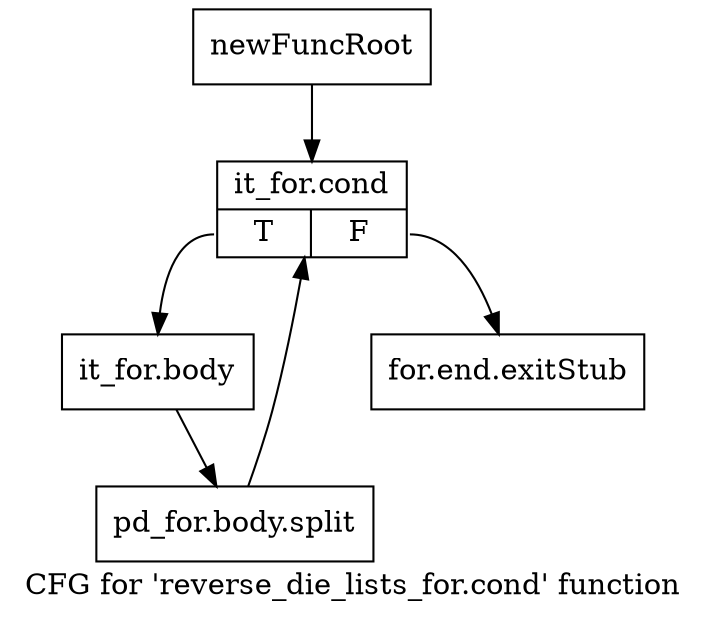 digraph "CFG for 'reverse_die_lists_for.cond' function" {
	label="CFG for 'reverse_die_lists_for.cond' function";

	Node0xac14810 [shape=record,label="{newFuncRoot}"];
	Node0xac14810 -> Node0xac148b0;
	Node0xac14860 [shape=record,label="{for.end.exitStub}"];
	Node0xac148b0 [shape=record,label="{it_for.cond|{<s0>T|<s1>F}}"];
	Node0xac148b0:s0 -> Node0xac14900;
	Node0xac148b0:s1 -> Node0xac14860;
	Node0xac14900 [shape=record,label="{it_for.body}"];
	Node0xac14900 -> Node0xf4a2480;
	Node0xf4a2480 [shape=record,label="{pd_for.body.split}"];
	Node0xf4a2480 -> Node0xac148b0;
}
